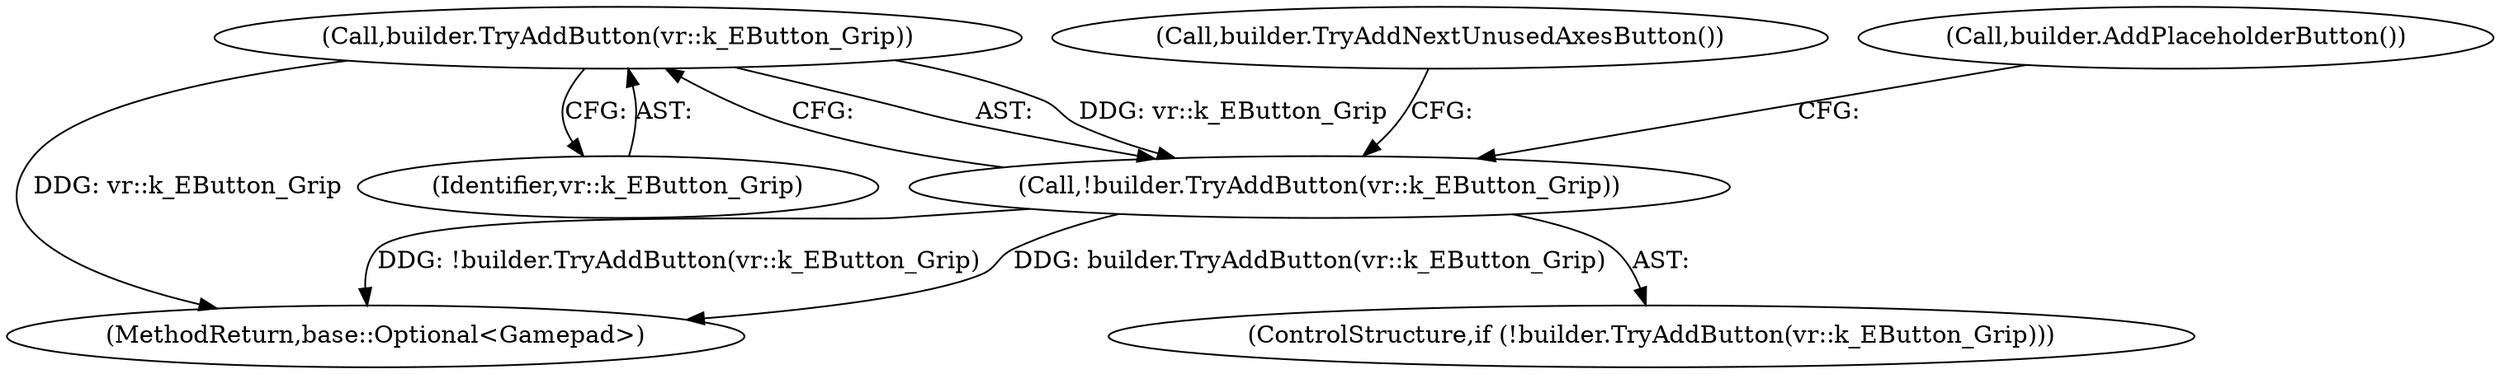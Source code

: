digraph "1_Chrome_79708b391b2e91d63b5d009ec6202c7d7ededf93_2@del" {
"1000120" [label="(Call,builder.TryAddButton(vr::k_EButton_Grip))"];
"1000119" [label="(Call,!builder.TryAddButton(vr::k_EButton_Grip))"];
"1000120" [label="(Call,builder.TryAddButton(vr::k_EButton_Grip))"];
"1000125" [label="(Call,builder.TryAddNextUnusedAxesButton())"];
"1000118" [label="(ControlStructure,if (!builder.TryAddButton(vr::k_EButton_Grip)))"];
"1000134" [label="(MethodReturn,base::Optional<Gamepad>)"];
"1000119" [label="(Call,!builder.TryAddButton(vr::k_EButton_Grip))"];
"1000122" [label="(Call,builder.AddPlaceholderButton())"];
"1000121" [label="(Identifier,vr::k_EButton_Grip)"];
"1000120" -> "1000119"  [label="AST: "];
"1000120" -> "1000121"  [label="CFG: "];
"1000121" -> "1000120"  [label="AST: "];
"1000119" -> "1000120"  [label="CFG: "];
"1000120" -> "1000134"  [label="DDG: vr::k_EButton_Grip"];
"1000120" -> "1000119"  [label="DDG: vr::k_EButton_Grip"];
"1000119" -> "1000118"  [label="AST: "];
"1000122" -> "1000119"  [label="CFG: "];
"1000125" -> "1000119"  [label="CFG: "];
"1000119" -> "1000134"  [label="DDG: !builder.TryAddButton(vr::k_EButton_Grip)"];
"1000119" -> "1000134"  [label="DDG: builder.TryAddButton(vr::k_EButton_Grip)"];
}
